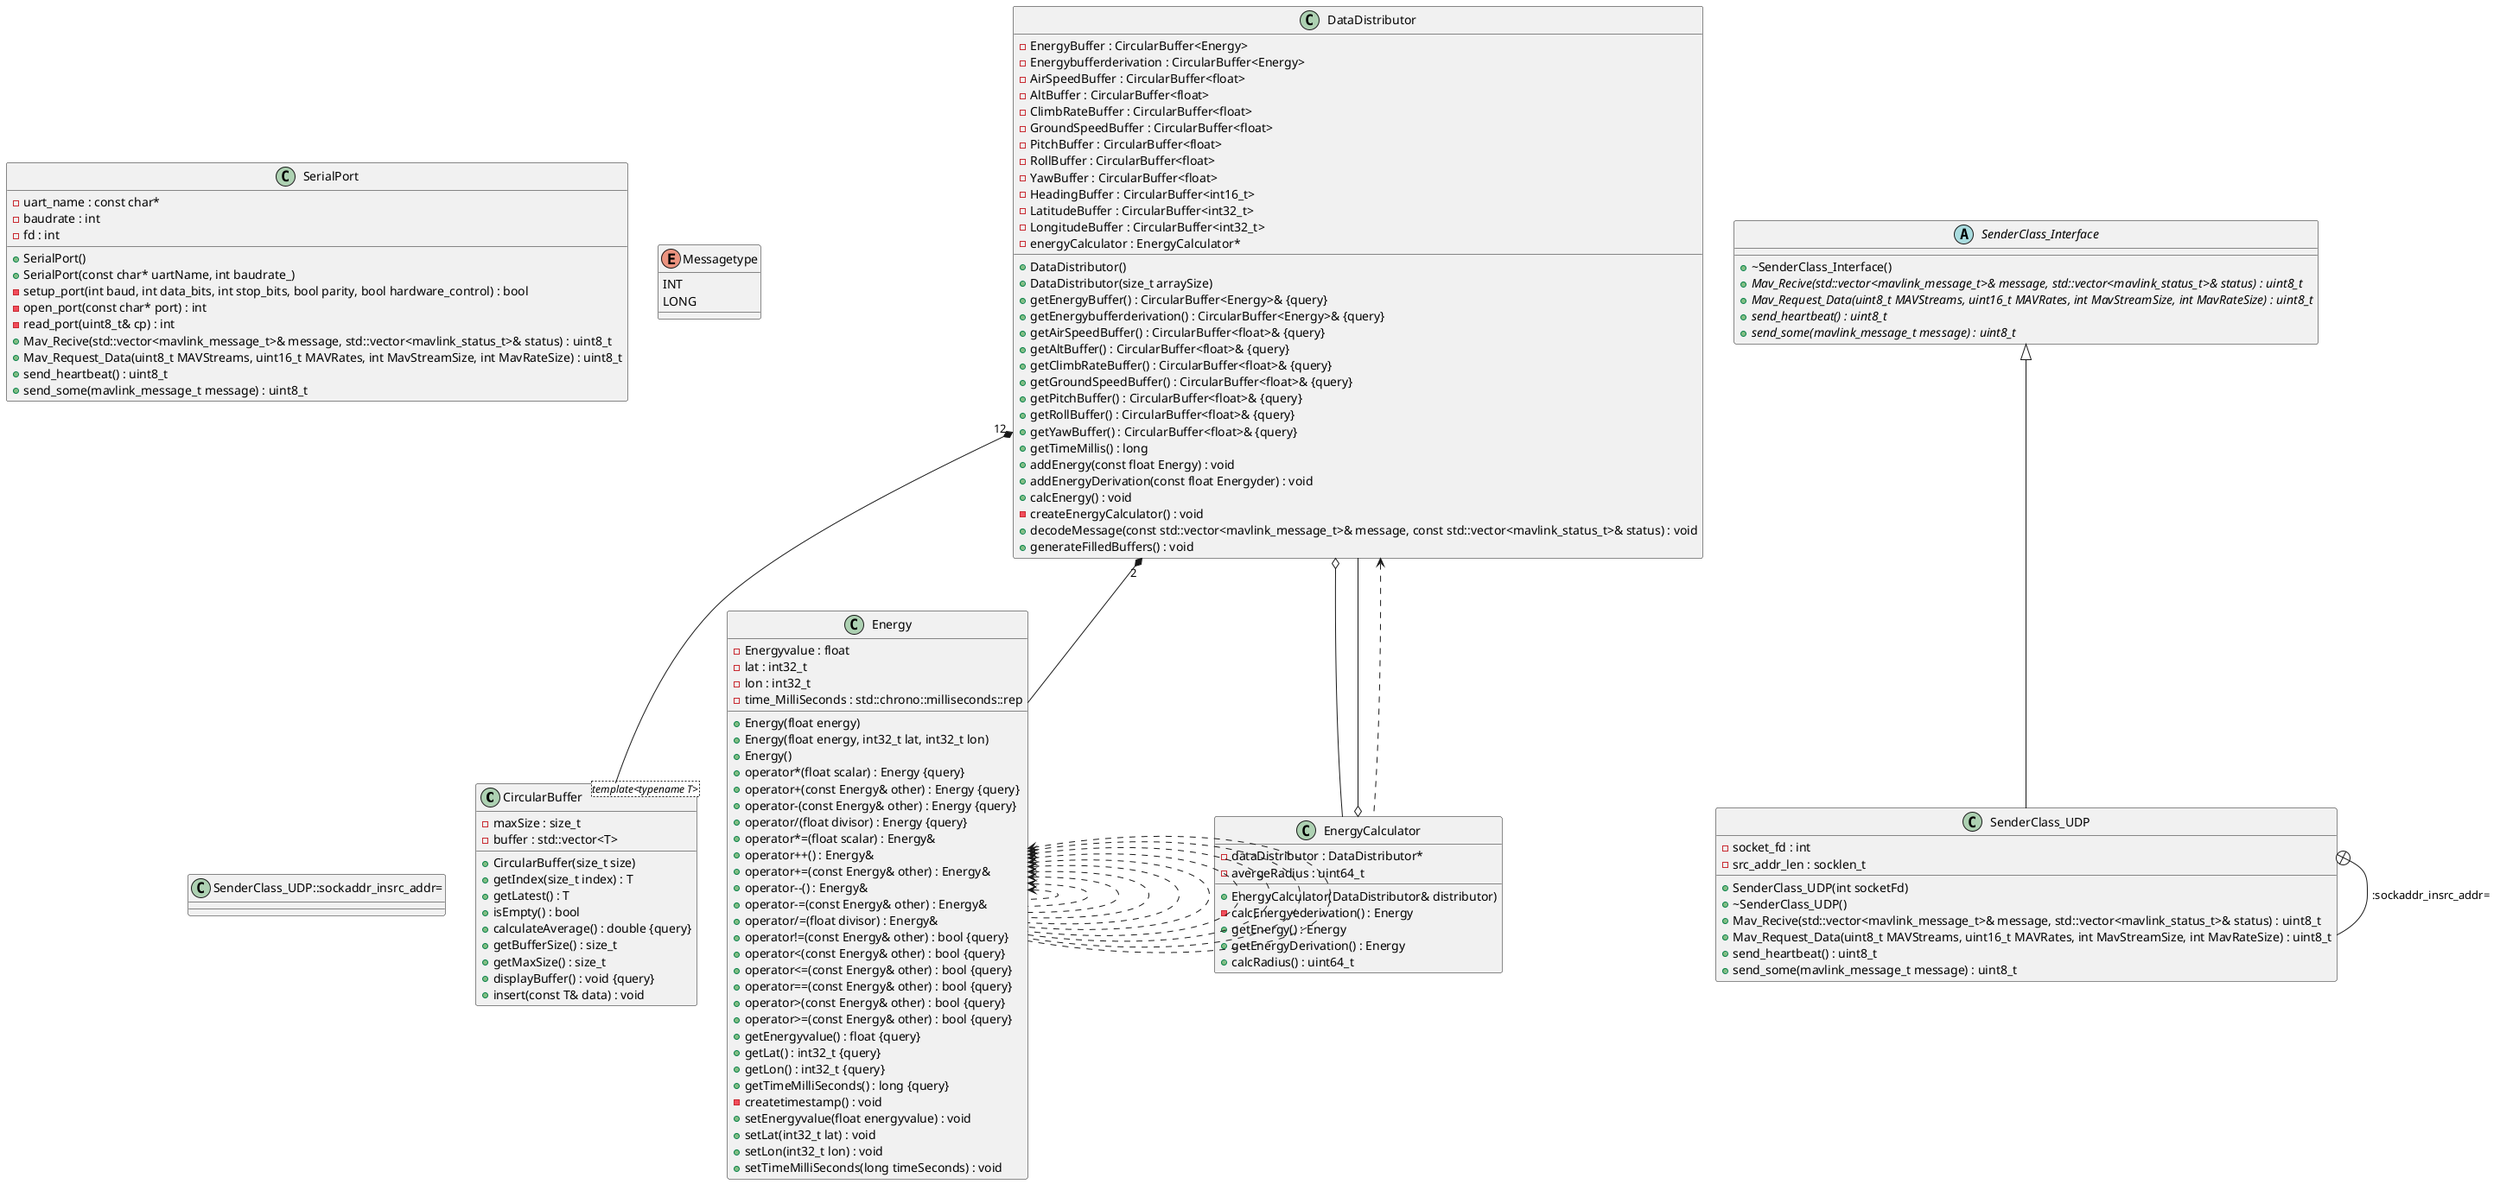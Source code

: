 @startuml





/' Objects '/

class CircularBuffer <template<typename T>> {
	+CircularBuffer(size_t size)
	+getIndex(size_t index) : T
	+getLatest() : T
	+isEmpty() : bool
	+calculateAverage() : double {query}
	+getBufferSize() : size_t
	+getMaxSize() : size_t
	-maxSize : size_t
	-buffer : std::vector<T>
	+displayBuffer() : void {query}
	+insert(const T& data) : void
}


class DataDistributor {
	+DataDistributor()
	+DataDistributor(size_t arraySize)
	-EnergyBuffer : CircularBuffer<Energy>
	-Energybufferderivation : CircularBuffer<Energy>
	+getEnergyBuffer() : CircularBuffer<Energy>& {query}
	+getEnergybufferderivation() : CircularBuffer<Energy>& {query}
	-AirSpeedBuffer : CircularBuffer<float>
	-AltBuffer : CircularBuffer<float>
	-ClimbRateBuffer : CircularBuffer<float>
	-GroundSpeedBuffer : CircularBuffer<float>
	-PitchBuffer : CircularBuffer<float>
	-RollBuffer : CircularBuffer<float>
	-YawBuffer : CircularBuffer<float>
	+getAirSpeedBuffer() : CircularBuffer<float>& {query}
	+getAltBuffer() : CircularBuffer<float>& {query}
	+getClimbRateBuffer() : CircularBuffer<float>& {query}
	+getGroundSpeedBuffer() : CircularBuffer<float>& {query}
	+getPitchBuffer() : CircularBuffer<float>& {query}
	+getRollBuffer() : CircularBuffer<float>& {query}
	+getYawBuffer() : CircularBuffer<float>& {query}
	-HeadingBuffer : CircularBuffer<int16_t>
	-LatitudeBuffer : CircularBuffer<int32_t>
	-LongitudeBuffer : CircularBuffer<int32_t>
	-energyCalculator : EnergyCalculator*
	+getTimeMillis() : long
	+addEnergy(const float Energy) : void
	+addEnergyDerivation(const float Energyder) : void
	+calcEnergy() : void
	-createEnergyCalculator() : void
	+decodeMessage(const std::vector<mavlink_message_t>& message, const std::vector<mavlink_status_t>& status) : void
	+generateFilledBuffers() : void
}


class Energy {
	+Energy(float energy)
	+Energy(float energy, int32_t lat, int32_t lon)
	+Energy()
	+operator*(float scalar) : Energy {query}
	+operator+(const Energy& other) : Energy {query}
	+operator-(const Energy& other) : Energy {query}
	+operator/(float divisor) : Energy {query}
	+operator*=(float scalar) : Energy&
	+operator++() : Energy&
	+operator+=(const Energy& other) : Energy&
	+operator--() : Energy&
	+operator-=(const Energy& other) : Energy&
	+operator/=(float divisor) : Energy&
	+operator!=(const Energy& other) : bool {query}
	+operator<(const Energy& other) : bool {query}
	+operator<=(const Energy& other) : bool {query}
	+operator==(const Energy& other) : bool {query}
	+operator>(const Energy& other) : bool {query}
	+operator>=(const Energy& other) : bool {query}
	-Energyvalue : float
	+getEnergyvalue() : float {query}
	+getLat() : int32_t {query}
	+getLon() : int32_t {query}
	-lat : int32_t
	-lon : int32_t
	+getTimeMilliSeconds() : long {query}
	-time_MilliSeconds : std::chrono::milliseconds::rep
	-createtimestamp() : void
	+setEnergyvalue(float energyvalue) : void
	+setLat(int32_t lat) : void
	+setLon(int32_t lon) : void
	+setTimeMilliSeconds(long timeSeconds) : void
}


class EnergyCalculator {
	+EnergyCalculator(DataDistributor& distributor)
	-dataDistributor : DataDistributor*
	-calcEnergyederivation() : Energy
	+getEnergy() : Energy
	+getEnergyDerivation() : Energy
	-avergeRadius : uint64_t
	+calcRadius() : uint64_t
}


abstract class SenderClass_Interface {
	+~SenderClass_Interface()
	+{abstract} Mav_Recive(std::vector<mavlink_message_t>& message, std::vector<mavlink_status_t>& status) : uint8_t
	+{abstract} Mav_Request_Data(uint8_t MAVStreams, uint16_t MAVRates, int MavStreamSize, int MavRateSize) : uint8_t
	+{abstract} send_heartbeat() : uint8_t
	+{abstract} send_some(mavlink_message_t message) : uint8_t
}


class SenderClass_UDP {
	+SenderClass_UDP(int socketFd)
	+~SenderClass_UDP()
	-socket_fd : int
	-src_addr_len : socklen_t
	+Mav_Recive(std::vector<mavlink_message_t>& message, std::vector<mavlink_status_t>& status) : uint8_t
	+Mav_Request_Data(uint8_t MAVStreams, uint16_t MAVRates, int MavStreamSize, int MavRateSize) : uint8_t
	+send_heartbeat() : uint8_t
	+send_some(mavlink_message_t message) : uint8_t
}


class SerialPort {
	+SerialPort()
	+SerialPort(const char* uartName, int baudrate_)
	-setup_port(int baud, int data_bits, int stop_bits, bool parity, bool hardware_control) : bool
	-uart_name : const char*
	-baudrate : int
	-fd : int
	-open_port(const char* port) : int
	-read_port(uint8_t& cp) : int
	+Mav_Recive(std::vector<mavlink_message_t>& message, std::vector<mavlink_status_t>& status) : uint8_t
	+Mav_Request_Data(uint8_t MAVStreams, uint16_t MAVRates, int MavStreamSize, int MavRateSize) : uint8_t
	+send_heartbeat() : uint8_t
	+send_some(mavlink_message_t message) : uint8_t
}


enum Messagetype {
	INT
	LONG
}


class SenderClass_UDP::sockaddr_insrc_addr= {
}





/' Inheritance relationships '/

.SenderClass_Interface <|-- .SenderClass_UDP





/' Aggregation relationships '/

.DataDistributor "12" *-- .CircularBuffer


.DataDistributor "2" *-- .Energy


.DataDistributor o-- .EnergyCalculator


.EnergyCalculator o-- .DataDistributor






/' Dependency relationships '/

.DataDistributor <.. .EnergyCalculator


.Energy <.. .Energy


.Energy <.. .Energy


.Energy <.. .Energy


.Energy <.. .Energy


.Energy <.. .Energy


.Energy <.. .Energy


.Energy <.. .Energy


.Energy <.. .Energy


.Energy <.. .Energy


.Energy <.. .Energy






/' Nested objects '/

.SenderClass_UDP +-- .SenderClass_UDP::sockaddr_insrc_addr=




@enduml
